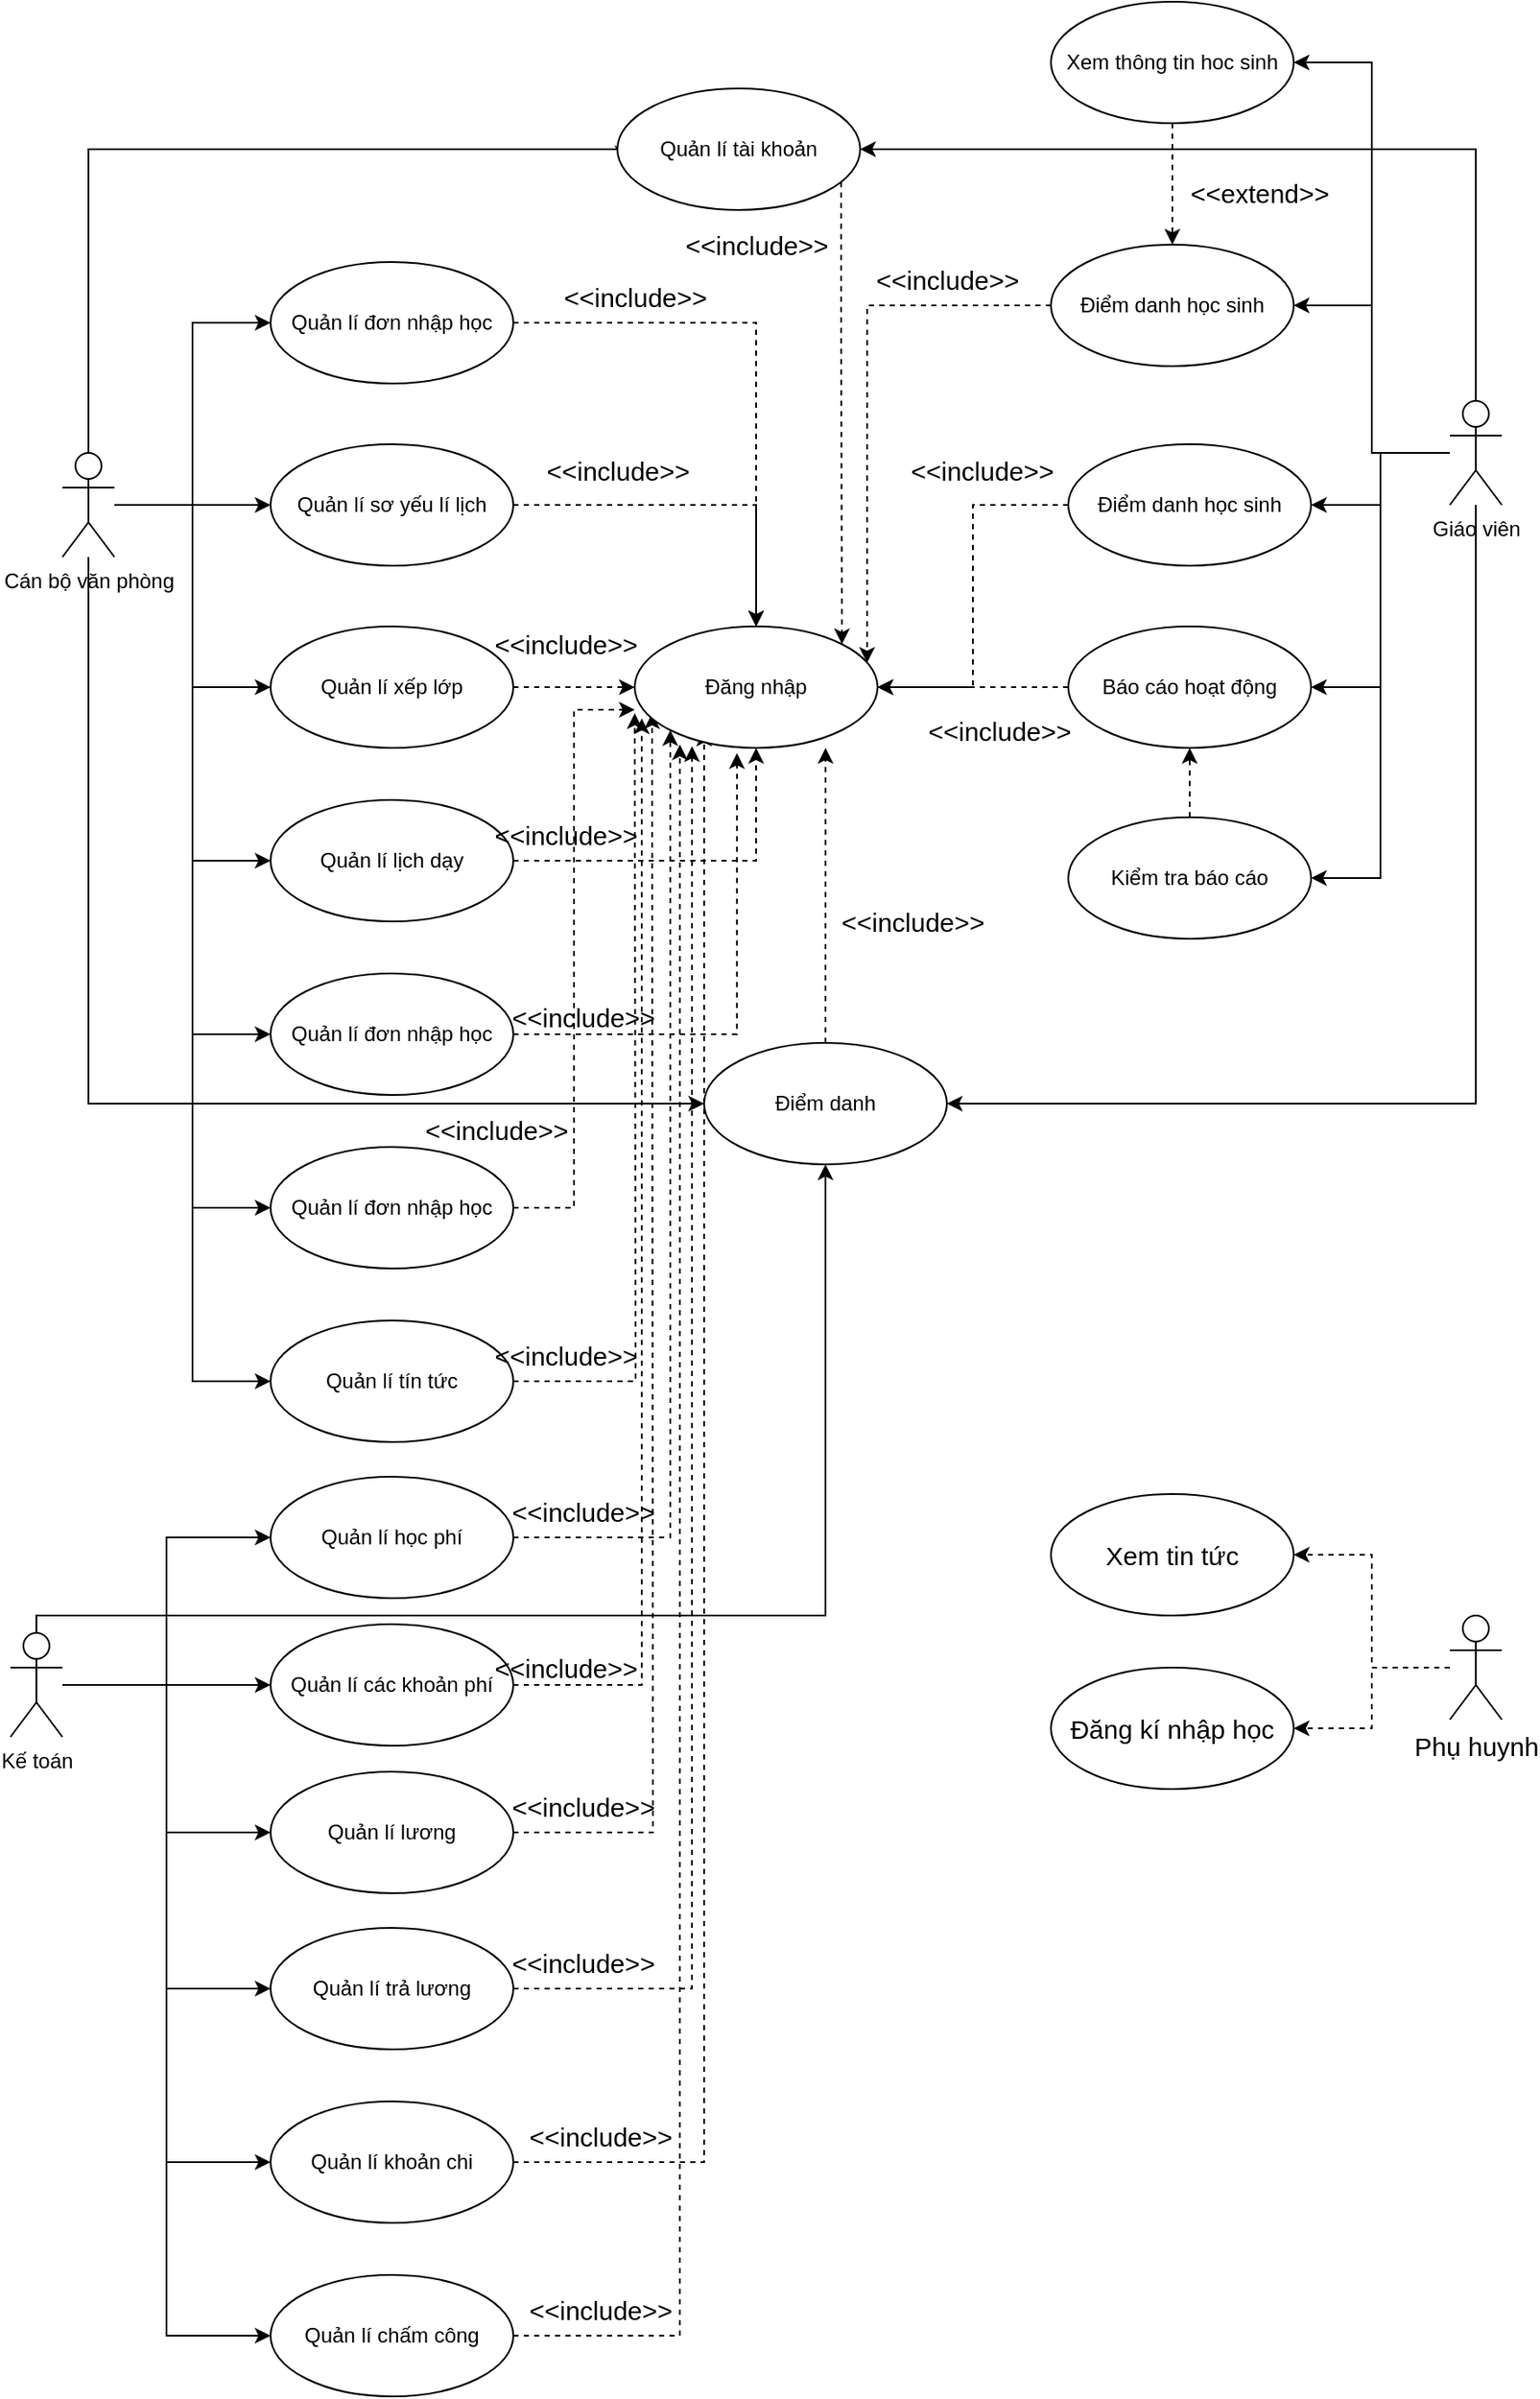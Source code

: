 <mxfile version="13.10.1" type="device"><diagram id="NbjMyHQraYemWXhI03L3" name="Page-1"><mxGraphModel dx="1182" dy="675" grid="1" gridSize="10" guides="1" tooltips="1" connect="1" arrows="1" fold="1" page="1" pageScale="1" pageWidth="827" pageHeight="1169" math="0" shadow="0"><root><mxCell id="0"/><mxCell id="1" parent="0"/><mxCell id="KpEtDGwe3fr-x8fNuBkc-76" style="edgeStyle=orthogonalEdgeStyle;rounded=0;orthogonalLoop=1;jettySize=auto;html=1;dashed=1;fontSize=15;" edge="1" parent="1" source="KpEtDGwe3fr-x8fNuBkc-1" target="KpEtDGwe3fr-x8fNuBkc-70"><mxGeometry relative="1" as="geometry"/></mxCell><mxCell id="KpEtDGwe3fr-x8fNuBkc-1" value="Quản lí đơn nhập học" style="ellipse;whiteSpace=wrap;html=1;" vertex="1" parent="1"><mxGeometry x="200" y="150" width="140" height="70" as="geometry"/></mxCell><mxCell id="KpEtDGwe3fr-x8fNuBkc-18" style="edgeStyle=orthogonalEdgeStyle;rounded=0;orthogonalLoop=1;jettySize=auto;html=1;entryX=0;entryY=0.5;entryDx=0;entryDy=0;" edge="1" parent="1" source="KpEtDGwe3fr-x8fNuBkc-4" target="KpEtDGwe3fr-x8fNuBkc-1"><mxGeometry relative="1" as="geometry"/></mxCell><mxCell id="KpEtDGwe3fr-x8fNuBkc-19" style="edgeStyle=orthogonalEdgeStyle;rounded=0;orthogonalLoop=1;jettySize=auto;html=1;" edge="1" parent="1" source="KpEtDGwe3fr-x8fNuBkc-4" target="KpEtDGwe3fr-x8fNuBkc-5"><mxGeometry relative="1" as="geometry"/></mxCell><mxCell id="KpEtDGwe3fr-x8fNuBkc-20" style="edgeStyle=orthogonalEdgeStyle;rounded=0;orthogonalLoop=1;jettySize=auto;html=1;entryX=0;entryY=0.5;entryDx=0;entryDy=0;" edge="1" parent="1" source="KpEtDGwe3fr-x8fNuBkc-4" target="KpEtDGwe3fr-x8fNuBkc-6"><mxGeometry relative="1" as="geometry"/></mxCell><mxCell id="KpEtDGwe3fr-x8fNuBkc-21" style="edgeStyle=orthogonalEdgeStyle;rounded=0;orthogonalLoop=1;jettySize=auto;html=1;entryX=0;entryY=0.5;entryDx=0;entryDy=0;" edge="1" parent="1" source="KpEtDGwe3fr-x8fNuBkc-4" target="KpEtDGwe3fr-x8fNuBkc-7"><mxGeometry relative="1" as="geometry"/></mxCell><mxCell id="KpEtDGwe3fr-x8fNuBkc-22" style="edgeStyle=orthogonalEdgeStyle;rounded=0;orthogonalLoop=1;jettySize=auto;html=1;entryX=0;entryY=0.5;entryDx=0;entryDy=0;" edge="1" parent="1" source="KpEtDGwe3fr-x8fNuBkc-4" target="KpEtDGwe3fr-x8fNuBkc-10"><mxGeometry relative="1" as="geometry"/></mxCell><mxCell id="KpEtDGwe3fr-x8fNuBkc-24" style="edgeStyle=orthogonalEdgeStyle;rounded=0;orthogonalLoop=1;jettySize=auto;html=1;entryX=0;entryY=0.5;entryDx=0;entryDy=0;" edge="1" parent="1" source="KpEtDGwe3fr-x8fNuBkc-4" target="KpEtDGwe3fr-x8fNuBkc-11"><mxGeometry relative="1" as="geometry"/></mxCell><mxCell id="KpEtDGwe3fr-x8fNuBkc-25" style="edgeStyle=orthogonalEdgeStyle;rounded=0;orthogonalLoop=1;jettySize=auto;html=1;entryX=0.021;entryY=0.6;entryDx=0;entryDy=0;entryPerimeter=0;" edge="1" parent="1" source="KpEtDGwe3fr-x8fNuBkc-4" target="KpEtDGwe3fr-x8fNuBkc-12"><mxGeometry relative="1" as="geometry"><Array as="points"><mxPoint x="95" y="85"/><mxPoint x="403" y="85"/></Array></mxGeometry></mxCell><mxCell id="KpEtDGwe3fr-x8fNuBkc-43" style="edgeStyle=orthogonalEdgeStyle;rounded=0;orthogonalLoop=1;jettySize=auto;html=1;entryX=0;entryY=0.5;entryDx=0;entryDy=0;" edge="1" parent="1" source="KpEtDGwe3fr-x8fNuBkc-4" target="KpEtDGwe3fr-x8fNuBkc-42"><mxGeometry relative="1" as="geometry"/></mxCell><mxCell id="KpEtDGwe3fr-x8fNuBkc-73" style="edgeStyle=orthogonalEdgeStyle;rounded=0;orthogonalLoop=1;jettySize=auto;html=1;entryX=0;entryY=0.5;entryDx=0;entryDy=0;fontSize=15;" edge="1" parent="1" source="KpEtDGwe3fr-x8fNuBkc-4" target="KpEtDGwe3fr-x8fNuBkc-47"><mxGeometry relative="1" as="geometry"><Array as="points"><mxPoint x="95" y="635"/></Array></mxGeometry></mxCell><mxCell id="KpEtDGwe3fr-x8fNuBkc-4" value="Cán bộ văn phòng" style="shape=umlActor;verticalLabelPosition=bottom;verticalAlign=top;html=1;" vertex="1" parent="1"><mxGeometry x="80" y="260" width="30" height="60" as="geometry"/></mxCell><mxCell id="KpEtDGwe3fr-x8fNuBkc-79" style="edgeStyle=orthogonalEdgeStyle;rounded=0;orthogonalLoop=1;jettySize=auto;html=1;dashed=1;fontSize=15;" edge="1" parent="1" source="KpEtDGwe3fr-x8fNuBkc-5" target="KpEtDGwe3fr-x8fNuBkc-70"><mxGeometry relative="1" as="geometry"/></mxCell><mxCell id="KpEtDGwe3fr-x8fNuBkc-5" value="Quản lí sơ yếu lí lịch" style="ellipse;whiteSpace=wrap;html=1;" vertex="1" parent="1"><mxGeometry x="200" y="255" width="140" height="70" as="geometry"/></mxCell><mxCell id="KpEtDGwe3fr-x8fNuBkc-80" style="edgeStyle=orthogonalEdgeStyle;rounded=0;orthogonalLoop=1;jettySize=auto;html=1;dashed=1;fontSize=15;" edge="1" parent="1" source="KpEtDGwe3fr-x8fNuBkc-6" target="KpEtDGwe3fr-x8fNuBkc-70"><mxGeometry relative="1" as="geometry"/></mxCell><mxCell id="KpEtDGwe3fr-x8fNuBkc-6" value="Quản lí xếp lớp" style="ellipse;whiteSpace=wrap;html=1;" vertex="1" parent="1"><mxGeometry x="200" y="360" width="140" height="70" as="geometry"/></mxCell><mxCell id="KpEtDGwe3fr-x8fNuBkc-81" style="edgeStyle=orthogonalEdgeStyle;rounded=0;orthogonalLoop=1;jettySize=auto;html=1;dashed=1;fontSize=15;" edge="1" parent="1" source="KpEtDGwe3fr-x8fNuBkc-7" target="KpEtDGwe3fr-x8fNuBkc-70"><mxGeometry relative="1" as="geometry"/></mxCell><mxCell id="KpEtDGwe3fr-x8fNuBkc-7" value="Quản lí lịch dạy" style="ellipse;whiteSpace=wrap;html=1;" vertex="1" parent="1"><mxGeometry x="200" y="460" width="140" height="70" as="geometry"/></mxCell><mxCell id="KpEtDGwe3fr-x8fNuBkc-82" style="edgeStyle=orthogonalEdgeStyle;rounded=0;orthogonalLoop=1;jettySize=auto;html=1;entryX=0.421;entryY=1.043;entryDx=0;entryDy=0;entryPerimeter=0;dashed=1;fontSize=15;" edge="1" parent="1" source="KpEtDGwe3fr-x8fNuBkc-10" target="KpEtDGwe3fr-x8fNuBkc-70"><mxGeometry relative="1" as="geometry"/></mxCell><mxCell id="KpEtDGwe3fr-x8fNuBkc-10" value="Quản lí đơn nhập học" style="ellipse;whiteSpace=wrap;html=1;" vertex="1" parent="1"><mxGeometry x="200" y="560" width="140" height="70" as="geometry"/></mxCell><mxCell id="KpEtDGwe3fr-x8fNuBkc-102" style="edgeStyle=orthogonalEdgeStyle;rounded=0;orthogonalLoop=1;jettySize=auto;html=1;entryX=0;entryY=0.686;entryDx=0;entryDy=0;entryPerimeter=0;dashed=1;fontSize=15;" edge="1" parent="1" source="KpEtDGwe3fr-x8fNuBkc-11" target="KpEtDGwe3fr-x8fNuBkc-70"><mxGeometry relative="1" as="geometry"/></mxCell><mxCell id="KpEtDGwe3fr-x8fNuBkc-11" value="Quản lí đơn nhập học" style="ellipse;whiteSpace=wrap;html=1;" vertex="1" parent="1"><mxGeometry x="200" y="660" width="140" height="70" as="geometry"/></mxCell><mxCell id="KpEtDGwe3fr-x8fNuBkc-78" style="edgeStyle=orthogonalEdgeStyle;rounded=0;orthogonalLoop=1;jettySize=auto;html=1;entryX=1;entryY=0;entryDx=0;entryDy=0;dashed=1;fontSize=15;" edge="1" parent="1" source="KpEtDGwe3fr-x8fNuBkc-12" target="KpEtDGwe3fr-x8fNuBkc-70"><mxGeometry relative="1" as="geometry"><Array as="points"><mxPoint x="529" y="180"/><mxPoint x="529" y="180"/></Array></mxGeometry></mxCell><mxCell id="KpEtDGwe3fr-x8fNuBkc-12" value="Quản lí tài khoản" style="ellipse;whiteSpace=wrap;html=1;" vertex="1" parent="1"><mxGeometry x="400" y="50" width="140" height="70" as="geometry"/></mxCell><mxCell id="KpEtDGwe3fr-x8fNuBkc-34" style="edgeStyle=orthogonalEdgeStyle;rounded=0;orthogonalLoop=1;jettySize=auto;html=1;entryX=0;entryY=0.5;entryDx=0;entryDy=0;" edge="1" parent="1" source="KpEtDGwe3fr-x8fNuBkc-26" target="KpEtDGwe3fr-x8fNuBkc-27"><mxGeometry relative="1" as="geometry"/></mxCell><mxCell id="KpEtDGwe3fr-x8fNuBkc-35" style="edgeStyle=orthogonalEdgeStyle;rounded=0;orthogonalLoop=1;jettySize=auto;html=1;" edge="1" parent="1" source="KpEtDGwe3fr-x8fNuBkc-26" target="KpEtDGwe3fr-x8fNuBkc-31"><mxGeometry relative="1" as="geometry"/></mxCell><mxCell id="KpEtDGwe3fr-x8fNuBkc-36" style="edgeStyle=orthogonalEdgeStyle;rounded=0;orthogonalLoop=1;jettySize=auto;html=1;entryX=0;entryY=0.5;entryDx=0;entryDy=0;" edge="1" parent="1" source="KpEtDGwe3fr-x8fNuBkc-26" target="KpEtDGwe3fr-x8fNuBkc-32"><mxGeometry relative="1" as="geometry"/></mxCell><mxCell id="KpEtDGwe3fr-x8fNuBkc-37" style="edgeStyle=orthogonalEdgeStyle;rounded=0;orthogonalLoop=1;jettySize=auto;html=1;entryX=0;entryY=0.5;entryDx=0;entryDy=0;" edge="1" parent="1" source="KpEtDGwe3fr-x8fNuBkc-26" target="KpEtDGwe3fr-x8fNuBkc-33"><mxGeometry relative="1" as="geometry"/></mxCell><mxCell id="KpEtDGwe3fr-x8fNuBkc-39" style="edgeStyle=orthogonalEdgeStyle;rounded=0;orthogonalLoop=1;jettySize=auto;html=1;entryX=0;entryY=0.5;entryDx=0;entryDy=0;" edge="1" parent="1" source="KpEtDGwe3fr-x8fNuBkc-26" target="KpEtDGwe3fr-x8fNuBkc-38"><mxGeometry relative="1" as="geometry"/></mxCell><mxCell id="KpEtDGwe3fr-x8fNuBkc-41" style="edgeStyle=orthogonalEdgeStyle;rounded=0;orthogonalLoop=1;jettySize=auto;html=1;entryX=0;entryY=0.5;entryDx=0;entryDy=0;" edge="1" parent="1" source="KpEtDGwe3fr-x8fNuBkc-26" target="KpEtDGwe3fr-x8fNuBkc-40"><mxGeometry relative="1" as="geometry"/></mxCell><mxCell id="KpEtDGwe3fr-x8fNuBkc-120" style="edgeStyle=orthogonalEdgeStyle;rounded=0;orthogonalLoop=1;jettySize=auto;html=1;entryX=0.5;entryY=1;entryDx=0;entryDy=0;fontSize=15;" edge="1" parent="1" source="KpEtDGwe3fr-x8fNuBkc-26" target="KpEtDGwe3fr-x8fNuBkc-47"><mxGeometry relative="1" as="geometry"><Array as="points"><mxPoint x="65" y="930"/><mxPoint x="520" y="930"/></Array></mxGeometry></mxCell><mxCell id="KpEtDGwe3fr-x8fNuBkc-26" value="Kế toán" style="shape=umlActor;verticalLabelPosition=bottom;verticalAlign=top;html=1;" vertex="1" parent="1"><mxGeometry x="50" y="940" width="30" height="60" as="geometry"/></mxCell><mxCell id="KpEtDGwe3fr-x8fNuBkc-75" style="edgeStyle=orthogonalEdgeStyle;rounded=0;orthogonalLoop=1;jettySize=auto;html=1;entryX=0;entryY=1;entryDx=0;entryDy=0;fontSize=15;dashed=1;" edge="1" parent="1" source="KpEtDGwe3fr-x8fNuBkc-27" target="KpEtDGwe3fr-x8fNuBkc-70"><mxGeometry relative="1" as="geometry"/></mxCell><mxCell id="KpEtDGwe3fr-x8fNuBkc-27" value="Quản lí học phí" style="ellipse;whiteSpace=wrap;html=1;" vertex="1" parent="1"><mxGeometry x="200" y="850" width="140" height="70" as="geometry"/></mxCell><mxCell id="KpEtDGwe3fr-x8fNuBkc-88" style="edgeStyle=orthogonalEdgeStyle;rounded=0;orthogonalLoop=1;jettySize=auto;html=1;entryX=0.029;entryY=0.757;entryDx=0;entryDy=0;entryPerimeter=0;dashed=1;fontSize=15;" edge="1" parent="1" source="KpEtDGwe3fr-x8fNuBkc-31" target="KpEtDGwe3fr-x8fNuBkc-70"><mxGeometry relative="1" as="geometry"/></mxCell><mxCell id="KpEtDGwe3fr-x8fNuBkc-31" value="Quản lí các khoản phí" style="ellipse;whiteSpace=wrap;html=1;" vertex="1" parent="1"><mxGeometry x="200" y="935" width="140" height="70" as="geometry"/></mxCell><mxCell id="KpEtDGwe3fr-x8fNuBkc-89" style="edgeStyle=orthogonalEdgeStyle;rounded=0;orthogonalLoop=1;jettySize=auto;html=1;dashed=1;fontSize=15;" edge="1" parent="1" source="KpEtDGwe3fr-x8fNuBkc-32"><mxGeometry relative="1" as="geometry"><mxPoint x="420" y="410" as="targetPoint"/></mxGeometry></mxCell><mxCell id="KpEtDGwe3fr-x8fNuBkc-32" value="Quản lí lương" style="ellipse;whiteSpace=wrap;html=1;" vertex="1" parent="1"><mxGeometry x="200" y="1020" width="140" height="70" as="geometry"/></mxCell><mxCell id="KpEtDGwe3fr-x8fNuBkc-90" style="edgeStyle=orthogonalEdgeStyle;rounded=0;orthogonalLoop=1;jettySize=auto;html=1;entryX=0.236;entryY=0.986;entryDx=0;entryDy=0;entryPerimeter=0;dashed=1;fontSize=15;" edge="1" parent="1" source="KpEtDGwe3fr-x8fNuBkc-33" target="KpEtDGwe3fr-x8fNuBkc-70"><mxGeometry relative="1" as="geometry"/></mxCell><mxCell id="KpEtDGwe3fr-x8fNuBkc-33" value="Quản lí trả lương" style="ellipse;whiteSpace=wrap;html=1;" vertex="1" parent="1"><mxGeometry x="200" y="1110" width="140" height="70" as="geometry"/></mxCell><mxCell id="KpEtDGwe3fr-x8fNuBkc-91" style="edgeStyle=orthogonalEdgeStyle;rounded=0;orthogonalLoop=1;jettySize=auto;html=1;entryX=0.286;entryY=0.857;entryDx=0;entryDy=0;entryPerimeter=0;dashed=1;fontSize=15;" edge="1" parent="1" source="KpEtDGwe3fr-x8fNuBkc-38" target="KpEtDGwe3fr-x8fNuBkc-70"><mxGeometry relative="1" as="geometry"/></mxCell><mxCell id="KpEtDGwe3fr-x8fNuBkc-38" value="Quản lí khoản chi" style="ellipse;whiteSpace=wrap;html=1;" vertex="1" parent="1"><mxGeometry x="200" y="1210" width="140" height="70" as="geometry"/></mxCell><mxCell id="KpEtDGwe3fr-x8fNuBkc-92" style="edgeStyle=orthogonalEdgeStyle;rounded=0;orthogonalLoop=1;jettySize=auto;html=1;entryX=0.186;entryY=0.971;entryDx=0;entryDy=0;entryPerimeter=0;dashed=1;fontSize=15;" edge="1" parent="1" source="KpEtDGwe3fr-x8fNuBkc-40" target="KpEtDGwe3fr-x8fNuBkc-70"><mxGeometry relative="1" as="geometry"/></mxCell><mxCell id="KpEtDGwe3fr-x8fNuBkc-40" value="Quản lí chấm công" style="ellipse;whiteSpace=wrap;html=1;" vertex="1" parent="1"><mxGeometry x="200" y="1310" width="140" height="70" as="geometry"/></mxCell><mxCell id="KpEtDGwe3fr-x8fNuBkc-103" style="edgeStyle=orthogonalEdgeStyle;rounded=0;orthogonalLoop=1;jettySize=auto;html=1;dashed=1;fontSize=15;" edge="1" parent="1" source="KpEtDGwe3fr-x8fNuBkc-42"><mxGeometry relative="1" as="geometry"><mxPoint x="410" y="410" as="targetPoint"/></mxGeometry></mxCell><mxCell id="KpEtDGwe3fr-x8fNuBkc-42" value="Quản lí tín tức" style="ellipse;whiteSpace=wrap;html=1;" vertex="1" parent="1"><mxGeometry x="200" y="760" width="140" height="70" as="geometry"/></mxCell><mxCell id="KpEtDGwe3fr-x8fNuBkc-64" style="edgeStyle=orthogonalEdgeStyle;rounded=0;orthogonalLoop=1;jettySize=auto;html=1;entryX=1;entryY=0.5;entryDx=0;entryDy=0;fontSize=15;" edge="1" parent="1" source="KpEtDGwe3fr-x8fNuBkc-44" target="KpEtDGwe3fr-x8fNuBkc-57"><mxGeometry relative="1" as="geometry"/></mxCell><mxCell id="KpEtDGwe3fr-x8fNuBkc-65" style="edgeStyle=orthogonalEdgeStyle;rounded=0;orthogonalLoop=1;jettySize=auto;html=1;entryX=1;entryY=0.5;entryDx=0;entryDy=0;fontSize=15;" edge="1" parent="1" source="KpEtDGwe3fr-x8fNuBkc-44" target="KpEtDGwe3fr-x8fNuBkc-50"><mxGeometry relative="1" as="geometry"/></mxCell><mxCell id="KpEtDGwe3fr-x8fNuBkc-67" style="edgeStyle=orthogonalEdgeStyle;rounded=0;orthogonalLoop=1;jettySize=auto;html=1;entryX=1;entryY=0.5;entryDx=0;entryDy=0;fontSize=15;" edge="1" parent="1" source="KpEtDGwe3fr-x8fNuBkc-44" target="KpEtDGwe3fr-x8fNuBkc-54"><mxGeometry relative="1" as="geometry"/></mxCell><mxCell id="KpEtDGwe3fr-x8fNuBkc-68" style="edgeStyle=orthogonalEdgeStyle;rounded=0;orthogonalLoop=1;jettySize=auto;html=1;entryX=1;entryY=0.5;entryDx=0;entryDy=0;fontSize=15;" edge="1" parent="1" source="KpEtDGwe3fr-x8fNuBkc-44" target="KpEtDGwe3fr-x8fNuBkc-61"><mxGeometry relative="1" as="geometry"/></mxCell><mxCell id="KpEtDGwe3fr-x8fNuBkc-69" style="edgeStyle=orthogonalEdgeStyle;rounded=0;orthogonalLoop=1;jettySize=auto;html=1;entryX=1;entryY=0.5;entryDx=0;entryDy=0;fontSize=15;" edge="1" parent="1" source="KpEtDGwe3fr-x8fNuBkc-44" target="KpEtDGwe3fr-x8fNuBkc-12"><mxGeometry relative="1" as="geometry"><Array as="points"><mxPoint x="895" y="85"/></Array></mxGeometry></mxCell><mxCell id="KpEtDGwe3fr-x8fNuBkc-72" style="edgeStyle=orthogonalEdgeStyle;rounded=0;orthogonalLoop=1;jettySize=auto;html=1;entryX=1;entryY=0.5;entryDx=0;entryDy=0;fontSize=15;" edge="1" parent="1" source="KpEtDGwe3fr-x8fNuBkc-44" target="KpEtDGwe3fr-x8fNuBkc-47"><mxGeometry relative="1" as="geometry"><Array as="points"><mxPoint x="895" y="635"/></Array></mxGeometry></mxCell><mxCell id="KpEtDGwe3fr-x8fNuBkc-74" style="edgeStyle=orthogonalEdgeStyle;rounded=0;orthogonalLoop=1;jettySize=auto;html=1;entryX=1;entryY=0.5;entryDx=0;entryDy=0;fontSize=15;" edge="1" parent="1" source="KpEtDGwe3fr-x8fNuBkc-44" target="KpEtDGwe3fr-x8fNuBkc-51"><mxGeometry relative="1" as="geometry"/></mxCell><mxCell id="KpEtDGwe3fr-x8fNuBkc-44" value="Giáo viên" style="shape=umlActor;verticalLabelPosition=bottom;verticalAlign=top;html=1;" vertex="1" parent="1"><mxGeometry x="880" y="230" width="30" height="60" as="geometry"/></mxCell><mxCell id="KpEtDGwe3fr-x8fNuBkc-87" style="edgeStyle=orthogonalEdgeStyle;rounded=0;orthogonalLoop=1;jettySize=auto;html=1;entryX=0.786;entryY=1;entryDx=0;entryDy=0;entryPerimeter=0;dashed=1;fontSize=15;" edge="1" parent="1" source="KpEtDGwe3fr-x8fNuBkc-47" target="KpEtDGwe3fr-x8fNuBkc-70"><mxGeometry relative="1" as="geometry"/></mxCell><mxCell id="KpEtDGwe3fr-x8fNuBkc-47" value="Điểm danh" style="ellipse;whiteSpace=wrap;html=1;" vertex="1" parent="1"><mxGeometry x="450" y="600" width="140" height="70" as="geometry"/></mxCell><mxCell id="KpEtDGwe3fr-x8fNuBkc-83" style="edgeStyle=orthogonalEdgeStyle;rounded=0;orthogonalLoop=1;jettySize=auto;html=1;entryX=0.957;entryY=0.3;entryDx=0;entryDy=0;entryPerimeter=0;dashed=1;fontSize=15;" edge="1" parent="1" source="KpEtDGwe3fr-x8fNuBkc-50" target="KpEtDGwe3fr-x8fNuBkc-70"><mxGeometry relative="1" as="geometry"/></mxCell><mxCell id="KpEtDGwe3fr-x8fNuBkc-50" value="Điểm danh học sinh" style="ellipse;whiteSpace=wrap;html=1;" vertex="1" parent="1"><mxGeometry x="650" y="140" width="140" height="70" as="geometry"/></mxCell><mxCell id="KpEtDGwe3fr-x8fNuBkc-84" style="edgeStyle=orthogonalEdgeStyle;rounded=0;orthogonalLoop=1;jettySize=auto;html=1;entryX=1;entryY=0.5;entryDx=0;entryDy=0;dashed=1;fontSize=15;" edge="1" parent="1" source="KpEtDGwe3fr-x8fNuBkc-51" target="KpEtDGwe3fr-x8fNuBkc-70"><mxGeometry relative="1" as="geometry"/></mxCell><mxCell id="KpEtDGwe3fr-x8fNuBkc-51" value="Điểm danh học sinh" style="ellipse;whiteSpace=wrap;html=1;" vertex="1" parent="1"><mxGeometry x="660" y="255" width="140" height="70" as="geometry"/></mxCell><mxCell id="KpEtDGwe3fr-x8fNuBkc-85" style="edgeStyle=orthogonalEdgeStyle;rounded=0;orthogonalLoop=1;jettySize=auto;html=1;dashed=1;fontSize=15;" edge="1" parent="1" source="KpEtDGwe3fr-x8fNuBkc-54"><mxGeometry relative="1" as="geometry"><mxPoint x="550" y="395" as="targetPoint"/></mxGeometry></mxCell><mxCell id="KpEtDGwe3fr-x8fNuBkc-54" value="Báo cáo hoạt động" style="ellipse;whiteSpace=wrap;html=1;" vertex="1" parent="1"><mxGeometry x="660" y="360" width="140" height="70" as="geometry"/></mxCell><mxCell id="KpEtDGwe3fr-x8fNuBkc-59" style="edgeStyle=orthogonalEdgeStyle;rounded=0;orthogonalLoop=1;jettySize=auto;html=1;entryX=0.5;entryY=0;entryDx=0;entryDy=0;dashed=1;" edge="1" parent="1" source="KpEtDGwe3fr-x8fNuBkc-57" target="KpEtDGwe3fr-x8fNuBkc-50"><mxGeometry relative="1" as="geometry"/></mxCell><mxCell id="KpEtDGwe3fr-x8fNuBkc-57" value="Xem thông tin hoc sinh" style="ellipse;whiteSpace=wrap;html=1;" vertex="1" parent="1"><mxGeometry x="650" width="140" height="70" as="geometry"/></mxCell><mxCell id="KpEtDGwe3fr-x8fNuBkc-60" value="&amp;lt;&amp;lt;extend&amp;gt;&amp;gt;" style="text;html=1;align=center;verticalAlign=middle;resizable=0;points=[];autosize=1;fontSize=15;" vertex="1" parent="1"><mxGeometry x="720" y="100" width="100" height="20" as="geometry"/></mxCell><mxCell id="KpEtDGwe3fr-x8fNuBkc-63" style="edgeStyle=orthogonalEdgeStyle;rounded=0;orthogonalLoop=1;jettySize=auto;html=1;entryX=0.5;entryY=1;entryDx=0;entryDy=0;dashed=1;fontSize=15;" edge="1" parent="1" source="KpEtDGwe3fr-x8fNuBkc-61" target="KpEtDGwe3fr-x8fNuBkc-54"><mxGeometry relative="1" as="geometry"/></mxCell><mxCell id="KpEtDGwe3fr-x8fNuBkc-61" value="Kiểm tra báo cáo" style="ellipse;whiteSpace=wrap;html=1;" vertex="1" parent="1"><mxGeometry x="660" y="470" width="140" height="70" as="geometry"/></mxCell><mxCell id="KpEtDGwe3fr-x8fNuBkc-70" value="Đăng nhập" style="ellipse;whiteSpace=wrap;html=1;" vertex="1" parent="1"><mxGeometry x="410" y="360" width="140" height="70" as="geometry"/></mxCell><mxCell id="KpEtDGwe3fr-x8fNuBkc-93" value="&amp;lt;&amp;lt;include&amp;gt;&amp;gt;" style="text;html=1;align=center;verticalAlign=middle;resizable=0;points=[];autosize=1;fontSize=15;" vertex="1" parent="1"><mxGeometry x="360" y="160" width="100" height="20" as="geometry"/></mxCell><mxCell id="KpEtDGwe3fr-x8fNuBkc-94" value="&amp;lt;&amp;lt;include&amp;gt;&amp;gt;" style="text;html=1;align=center;verticalAlign=middle;resizable=0;points=[];autosize=1;fontSize=15;" vertex="1" parent="1"><mxGeometry x="350" y="260" width="100" height="20" as="geometry"/></mxCell><mxCell id="KpEtDGwe3fr-x8fNuBkc-95" value="&amp;lt;&amp;lt;include&amp;gt;&amp;gt;" style="text;html=1;align=center;verticalAlign=middle;resizable=0;points=[];autosize=1;fontSize=15;" vertex="1" parent="1"><mxGeometry x="540" y="150" width="100" height="20" as="geometry"/></mxCell><mxCell id="KpEtDGwe3fr-x8fNuBkc-96" value="&amp;lt;&amp;lt;include&amp;gt;&amp;gt;" style="text;html=1;align=center;verticalAlign=middle;resizable=0;points=[];autosize=1;fontSize=15;" vertex="1" parent="1"><mxGeometry x="560" y="260" width="100" height="20" as="geometry"/></mxCell><mxCell id="KpEtDGwe3fr-x8fNuBkc-97" value="&amp;lt;&amp;lt;include&amp;gt;&amp;gt;" style="text;html=1;align=center;verticalAlign=middle;resizable=0;points=[];autosize=1;fontSize=15;" vertex="1" parent="1"><mxGeometry x="430" y="130" width="100" height="20" as="geometry"/></mxCell><mxCell id="KpEtDGwe3fr-x8fNuBkc-98" value="&amp;lt;&amp;lt;include&amp;gt;&amp;gt;" style="text;html=1;align=center;verticalAlign=middle;resizable=0;points=[];autosize=1;fontSize=15;" vertex="1" parent="1"><mxGeometry x="320" y="360" width="100" height="20" as="geometry"/></mxCell><mxCell id="KpEtDGwe3fr-x8fNuBkc-99" value="&amp;lt;&amp;lt;include&amp;gt;&amp;gt;" style="text;html=1;align=center;verticalAlign=middle;resizable=0;points=[];autosize=1;fontSize=15;" vertex="1" parent="1"><mxGeometry x="320" y="470" width="100" height="20" as="geometry"/></mxCell><mxCell id="KpEtDGwe3fr-x8fNuBkc-100" value="&amp;lt;&amp;lt;include&amp;gt;&amp;gt;" style="text;html=1;align=center;verticalAlign=middle;resizable=0;points=[];autosize=1;fontSize=15;" vertex="1" parent="1"><mxGeometry x="330" y="575" width="100" height="20" as="geometry"/></mxCell><mxCell id="KpEtDGwe3fr-x8fNuBkc-101" value="&amp;lt;&amp;lt;include&amp;gt;&amp;gt;" style="text;html=1;align=center;verticalAlign=middle;resizable=0;points=[];autosize=1;fontSize=15;" vertex="1" parent="1"><mxGeometry x="330" y="860" width="100" height="20" as="geometry"/></mxCell><mxCell id="KpEtDGwe3fr-x8fNuBkc-104" value="&amp;lt;&amp;lt;include&amp;gt;&amp;gt;" style="text;html=1;align=center;verticalAlign=middle;resizable=0;points=[];autosize=1;fontSize=15;" vertex="1" parent="1"><mxGeometry x="320" y="770" width="100" height="20" as="geometry"/></mxCell><mxCell id="KpEtDGwe3fr-x8fNuBkc-105" value="&amp;lt;&amp;lt;include&amp;gt;&amp;gt;" style="text;html=1;align=center;verticalAlign=middle;resizable=0;points=[];autosize=1;fontSize=15;" vertex="1" parent="1"><mxGeometry x="280" y="640" width="100" height="20" as="geometry"/></mxCell><mxCell id="KpEtDGwe3fr-x8fNuBkc-106" value="&amp;lt;&amp;lt;include&amp;gt;&amp;gt;" style="text;html=1;align=center;verticalAlign=middle;resizable=0;points=[];autosize=1;fontSize=15;" vertex="1" parent="1"><mxGeometry x="320" y="950" width="100" height="20" as="geometry"/></mxCell><mxCell id="KpEtDGwe3fr-x8fNuBkc-107" value="&amp;lt;&amp;lt;include&amp;gt;&amp;gt;" style="text;html=1;align=center;verticalAlign=middle;resizable=0;points=[];autosize=1;fontSize=15;" vertex="1" parent="1"><mxGeometry x="330" y="1030" width="100" height="20" as="geometry"/></mxCell><mxCell id="KpEtDGwe3fr-x8fNuBkc-108" value="&amp;lt;&amp;lt;include&amp;gt;&amp;gt;" style="text;html=1;align=center;verticalAlign=middle;resizable=0;points=[];autosize=1;fontSize=15;" vertex="1" parent="1"><mxGeometry x="330" y="1120" width="100" height="20" as="geometry"/></mxCell><mxCell id="KpEtDGwe3fr-x8fNuBkc-109" value="&amp;lt;&amp;lt;include&amp;gt;&amp;gt;" style="text;html=1;align=center;verticalAlign=middle;resizable=0;points=[];autosize=1;fontSize=15;" vertex="1" parent="1"><mxGeometry x="340" y="1220" width="100" height="20" as="geometry"/></mxCell><mxCell id="KpEtDGwe3fr-x8fNuBkc-110" value="&amp;lt;&amp;lt;include&amp;gt;&amp;gt;" style="text;html=1;align=center;verticalAlign=middle;resizable=0;points=[];autosize=1;fontSize=15;" vertex="1" parent="1"><mxGeometry x="340" y="1320" width="100" height="20" as="geometry"/></mxCell><mxCell id="KpEtDGwe3fr-x8fNuBkc-111" value="&amp;lt;&amp;lt;include&amp;gt;&amp;gt;" style="text;html=1;align=center;verticalAlign=middle;resizable=0;points=[];autosize=1;fontSize=15;" vertex="1" parent="1"><mxGeometry x="520" y="520" width="100" height="20" as="geometry"/></mxCell><mxCell id="KpEtDGwe3fr-x8fNuBkc-112" value="&amp;lt;&amp;lt;include&amp;gt;&amp;gt;" style="text;html=1;align=center;verticalAlign=middle;resizable=0;points=[];autosize=1;fontSize=15;" vertex="1" parent="1"><mxGeometry x="570" y="410" width="100" height="20" as="geometry"/></mxCell><mxCell id="KpEtDGwe3fr-x8fNuBkc-118" style="edgeStyle=orthogonalEdgeStyle;rounded=0;orthogonalLoop=1;jettySize=auto;html=1;entryX=1;entryY=0.5;entryDx=0;entryDy=0;dashed=1;fontSize=15;" edge="1" parent="1" source="KpEtDGwe3fr-x8fNuBkc-113" target="KpEtDGwe3fr-x8fNuBkc-115"><mxGeometry relative="1" as="geometry"/></mxCell><mxCell id="KpEtDGwe3fr-x8fNuBkc-119" style="edgeStyle=orthogonalEdgeStyle;rounded=0;orthogonalLoop=1;jettySize=auto;html=1;entryX=1;entryY=0.5;entryDx=0;entryDy=0;dashed=1;fontSize=15;" edge="1" parent="1" source="KpEtDGwe3fr-x8fNuBkc-113" target="KpEtDGwe3fr-x8fNuBkc-116"><mxGeometry relative="1" as="geometry"/></mxCell><mxCell id="KpEtDGwe3fr-x8fNuBkc-113" value="Phụ huynh" style="shape=umlActor;verticalLabelPosition=bottom;verticalAlign=top;html=1;fontSize=15;" vertex="1" parent="1"><mxGeometry x="880" y="930" width="30" height="60" as="geometry"/></mxCell><mxCell id="KpEtDGwe3fr-x8fNuBkc-115" value="Xem tin tức" style="ellipse;whiteSpace=wrap;html=1;fontSize=15;" vertex="1" parent="1"><mxGeometry x="650" y="860" width="140" height="70" as="geometry"/></mxCell><mxCell id="KpEtDGwe3fr-x8fNuBkc-116" value="Đăng kí nhập học" style="ellipse;whiteSpace=wrap;html=1;fontSize=15;" vertex="1" parent="1"><mxGeometry x="650" y="960" width="140" height="70" as="geometry"/></mxCell></root></mxGraphModel></diagram></mxfile>